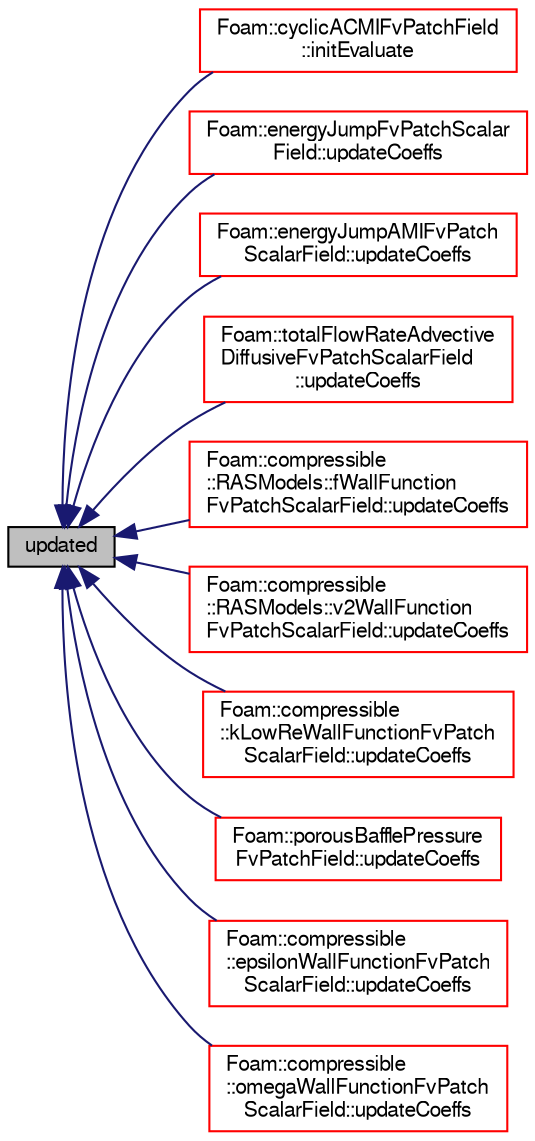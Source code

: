 digraph "updated"
{
  bgcolor="transparent";
  edge [fontname="FreeSans",fontsize="10",labelfontname="FreeSans",labelfontsize="10"];
  node [fontname="FreeSans",fontsize="10",shape=record];
  rankdir="LR";
  Node1015 [label="updated",height=0.2,width=0.4,color="black", fillcolor="grey75", style="filled", fontcolor="black"];
  Node1015 -> Node1016 [dir="back",color="midnightblue",fontsize="10",style="solid",fontname="FreeSans"];
  Node1016 [label="Foam::cyclicACMIFvPatchField\l::initEvaluate",height=0.2,width=0.4,color="red",URL="$a22010.html#a65e53e9af7fa5ef0659db31b6d0763b0",tooltip="Initialise the evaluation of the patch field. "];
  Node1015 -> Node1019 [dir="back",color="midnightblue",fontsize="10",style="solid",fontname="FreeSans"];
  Node1019 [label="Foam::energyJumpFvPatchScalar\lField::updateCoeffs",height=0.2,width=0.4,color="red",URL="$a29738.html#a7e24eafac629d3733181cd942d4c902f",tooltip="Update the coefficients. "];
  Node1015 -> Node1021 [dir="back",color="midnightblue",fontsize="10",style="solid",fontname="FreeSans"];
  Node1021 [label="Foam::energyJumpAMIFvPatch\lScalarField::updateCoeffs",height=0.2,width=0.4,color="red",URL="$a29742.html#a7e24eafac629d3733181cd942d4c902f",tooltip="Update the coefficients. "];
  Node1015 -> Node1023 [dir="back",color="midnightblue",fontsize="10",style="solid",fontname="FreeSans"];
  Node1023 [label="Foam::totalFlowRateAdvective\lDiffusiveFvPatchScalarField\l::updateCoeffs",height=0.2,width=0.4,color="red",URL="$a30794.html#a7e24eafac629d3733181cd942d4c902f",tooltip="Update the coefficients associated with the patch field. "];
  Node1015 -> Node1025 [dir="back",color="midnightblue",fontsize="10",style="solid",fontname="FreeSans"];
  Node1025 [label="Foam::compressible\l::RASModels::fWallFunction\lFvPatchScalarField::updateCoeffs",height=0.2,width=0.4,color="red",URL="$a30686.html#a7e24eafac629d3733181cd942d4c902f",tooltip="Update the coefficients associated with the patch field. "];
  Node1015 -> Node1027 [dir="back",color="midnightblue",fontsize="10",style="solid",fontname="FreeSans"];
  Node1027 [label="Foam::compressible\l::RASModels::v2WallFunction\lFvPatchScalarField::updateCoeffs",height=0.2,width=0.4,color="red",URL="$a30730.html#a7e24eafac629d3733181cd942d4c902f",tooltip="Update the coefficients associated with the patch field. "];
  Node1015 -> Node1029 [dir="back",color="midnightblue",fontsize="10",style="solid",fontname="FreeSans"];
  Node1029 [label="Foam::compressible\l::kLowReWallFunctionFvPatch\lScalarField::updateCoeffs",height=0.2,width=0.4,color="red",URL="$a30690.html#a7e24eafac629d3733181cd942d4c902f",tooltip="Update the coefficients associated with the patch field. "];
  Node1015 -> Node1031 [dir="back",color="midnightblue",fontsize="10",style="solid",fontname="FreeSans"];
  Node1031 [label="Foam::porousBafflePressure\lFvPatchField::updateCoeffs",height=0.2,width=0.4,color="red",URL="$a30826.html#a7e24eafac629d3733181cd942d4c902f",tooltip="Update the coefficients associated with the patch field. "];
  Node1015 -> Node1033 [dir="back",color="midnightblue",fontsize="10",style="solid",fontname="FreeSans"];
  Node1033 [label="Foam::compressible\l::epsilonWallFunctionFvPatch\lScalarField::updateCoeffs",height=0.2,width=0.4,color="red",URL="$a30682.html#a7e24eafac629d3733181cd942d4c902f",tooltip="Update the coefficients associated with the patch field. "];
  Node1015 -> Node1035 [dir="back",color="midnightblue",fontsize="10",style="solid",fontname="FreeSans"];
  Node1035 [label="Foam::compressible\l::omegaWallFunctionFvPatch\lScalarField::updateCoeffs",height=0.2,width=0.4,color="red",URL="$a30726.html#a7e24eafac629d3733181cd942d4c902f",tooltip="Update the coefficients associated with the patch field. "];
}
